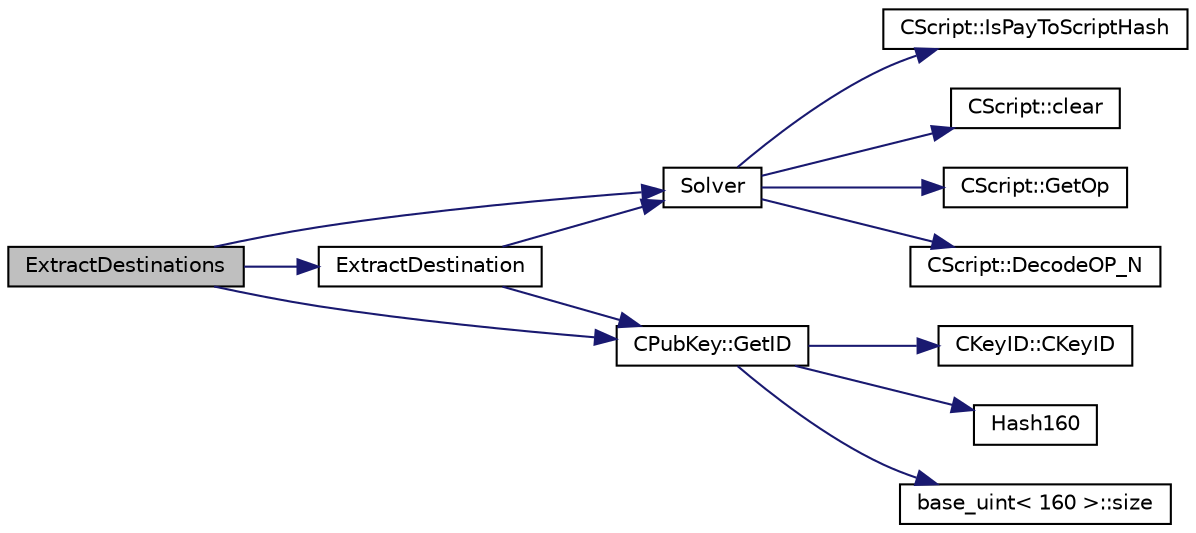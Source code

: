 digraph "ExtractDestinations"
{
  edge [fontname="Helvetica",fontsize="10",labelfontname="Helvetica",labelfontsize="10"];
  node [fontname="Helvetica",fontsize="10",shape=record];
  rankdir="LR";
  Node1447 [label="ExtractDestinations",height=0.2,width=0.4,color="black", fillcolor="grey75", style="filled", fontcolor="black"];
  Node1447 -> Node1448 [color="midnightblue",fontsize="10",style="solid",fontname="Helvetica"];
  Node1448 [label="Solver",height=0.2,width=0.4,color="black", fillcolor="white", style="filled",URL="$dd/d0f/script_8cpp.html#a6ee6be50bff44464e905680c6fcee6dc"];
  Node1448 -> Node1449 [color="midnightblue",fontsize="10",style="solid",fontname="Helvetica"];
  Node1449 [label="CScript::IsPayToScriptHash",height=0.2,width=0.4,color="black", fillcolor="white", style="filled",URL="$d9/d4b/class_c_script.html#a0c3729c606d318923dc06f95d85a0971"];
  Node1448 -> Node1450 [color="midnightblue",fontsize="10",style="solid",fontname="Helvetica"];
  Node1450 [label="CScript::clear",height=0.2,width=0.4,color="black", fillcolor="white", style="filled",URL="$d9/d4b/class_c_script.html#a7b2baf842621f07c4939408acf63377c"];
  Node1448 -> Node1451 [color="midnightblue",fontsize="10",style="solid",fontname="Helvetica"];
  Node1451 [label="CScript::GetOp",height=0.2,width=0.4,color="black", fillcolor="white", style="filled",URL="$d9/d4b/class_c_script.html#a94635ed93d8d244ec3acfa83f9ecfe5f"];
  Node1448 -> Node1452 [color="midnightblue",fontsize="10",style="solid",fontname="Helvetica"];
  Node1452 [label="CScript::DecodeOP_N",height=0.2,width=0.4,color="black", fillcolor="white", style="filled",URL="$d9/d4b/class_c_script.html#a7f975fca06b3e9a17da8ba23c7647e2e"];
  Node1447 -> Node1453 [color="midnightblue",fontsize="10",style="solid",fontname="Helvetica"];
  Node1453 [label="CPubKey::GetID",height=0.2,width=0.4,color="black", fillcolor="white", style="filled",URL="$da/d4e/class_c_pub_key.html#a2675f7e6f72eff68e7a5227289feb021"];
  Node1453 -> Node1454 [color="midnightblue",fontsize="10",style="solid",fontname="Helvetica"];
  Node1454 [label="CKeyID::CKeyID",height=0.2,width=0.4,color="black", fillcolor="white", style="filled",URL="$dd/d88/class_c_key_i_d.html#a01dbd3c37820a2ffe89d106c6a7cf53d"];
  Node1453 -> Node1455 [color="midnightblue",fontsize="10",style="solid",fontname="Helvetica"];
  Node1455 [label="Hash160",height=0.2,width=0.4,color="black", fillcolor="white", style="filled",URL="$db/dfb/hash_8h.html#a4490f70ddae16e9e48460a0416a48a6b"];
  Node1453 -> Node1456 [color="midnightblue",fontsize="10",style="solid",fontname="Helvetica"];
  Node1456 [label="base_uint\< 160 \>::size",height=0.2,width=0.4,color="black", fillcolor="white", style="filled",URL="$da/df7/classbase__uint.html#a1f49b034e686269601ea89b0319b8004"];
  Node1447 -> Node1457 [color="midnightblue",fontsize="10",style="solid",fontname="Helvetica"];
  Node1457 [label="ExtractDestination",height=0.2,width=0.4,color="black", fillcolor="white", style="filled",URL="$dd/d0f/script_8cpp.html#a951f7e601746ae076afdf3169ecca2fc"];
  Node1457 -> Node1448 [color="midnightblue",fontsize="10",style="solid",fontname="Helvetica"];
  Node1457 -> Node1453 [color="midnightblue",fontsize="10",style="solid",fontname="Helvetica"];
}
